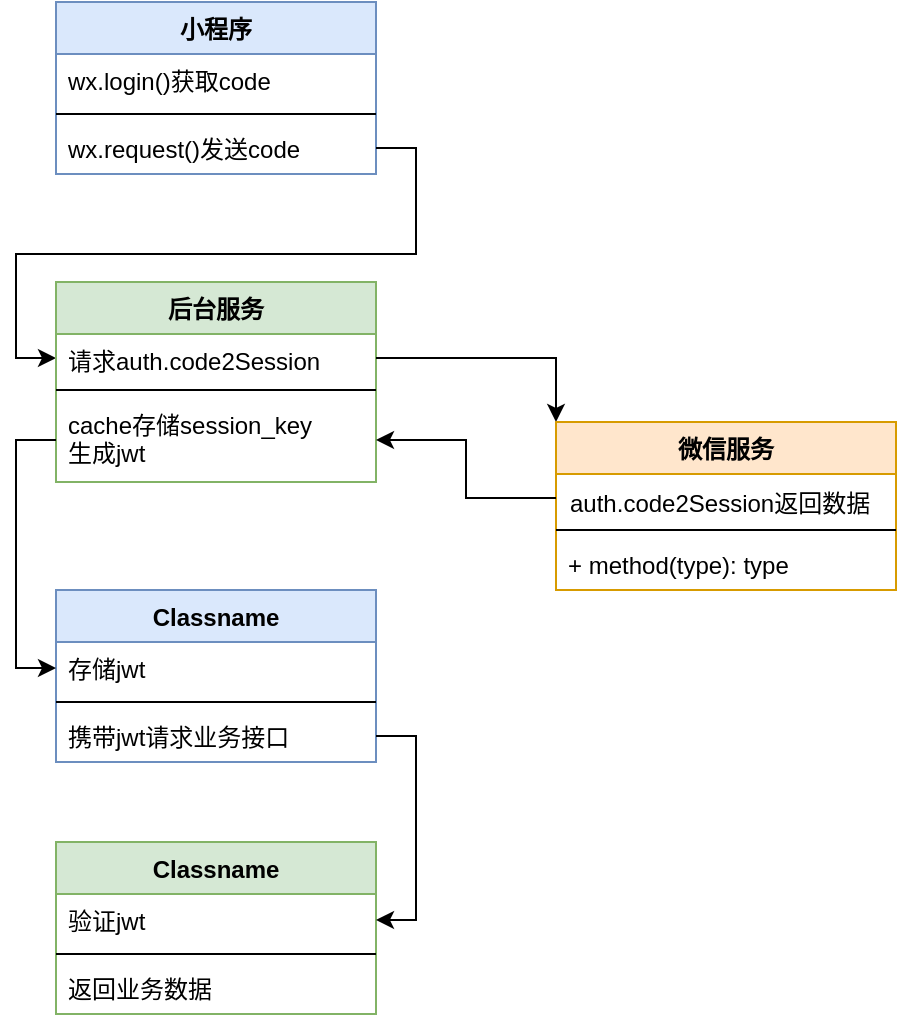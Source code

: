<mxfile version="15.0.4" type="github">
  <diagram id="19BO0YPX0hd9bhDFKlXe" name="第 1 页">
    <mxGraphModel dx="1373" dy="774" grid="1" gridSize="10" guides="1" tooltips="1" connect="1" arrows="1" fold="1" page="1" pageScale="1" pageWidth="827" pageHeight="1169" math="0" shadow="0">
      <root>
        <mxCell id="0" />
        <mxCell id="1" parent="0" />
        <mxCell id="qBcfan_NChV7agnDNDgU-2" value="小程序" style="swimlane;fontStyle=1;align=center;verticalAlign=top;childLayout=stackLayout;horizontal=1;startSize=26;horizontalStack=0;resizeParent=1;resizeParentMax=0;resizeLast=0;collapsible=1;marginBottom=0;fillColor=#dae8fc;strokeColor=#6c8ebf;" vertex="1" parent="1">
          <mxGeometry x="300" y="60" width="160" height="86" as="geometry">
            <mxRectangle x="300" y="60" width="100" height="26" as="alternateBounds" />
          </mxGeometry>
        </mxCell>
        <mxCell id="qBcfan_NChV7agnDNDgU-3" value="wx.login()获取code" style="text;strokeColor=none;fillColor=none;align=left;verticalAlign=top;spacingLeft=4;spacingRight=4;overflow=hidden;rotatable=0;points=[[0,0.5],[1,0.5]];portConstraint=eastwest;" vertex="1" parent="qBcfan_NChV7agnDNDgU-2">
          <mxGeometry y="26" width="160" height="26" as="geometry" />
        </mxCell>
        <mxCell id="qBcfan_NChV7agnDNDgU-4" value="" style="line;strokeWidth=1;fillColor=none;align=left;verticalAlign=middle;spacingTop=-1;spacingLeft=3;spacingRight=3;rotatable=0;labelPosition=right;points=[];portConstraint=eastwest;" vertex="1" parent="qBcfan_NChV7agnDNDgU-2">
          <mxGeometry y="52" width="160" height="8" as="geometry" />
        </mxCell>
        <mxCell id="qBcfan_NChV7agnDNDgU-5" value="wx.request()发送code" style="text;strokeColor=none;fillColor=none;align=left;verticalAlign=top;spacingLeft=4;spacingRight=4;overflow=hidden;rotatable=0;points=[[0,0.5],[1,0.5]];portConstraint=eastwest;" vertex="1" parent="qBcfan_NChV7agnDNDgU-2">
          <mxGeometry y="60" width="160" height="26" as="geometry" />
        </mxCell>
        <mxCell id="qBcfan_NChV7agnDNDgU-6" style="edgeStyle=orthogonalEdgeStyle;rounded=0;orthogonalLoop=1;jettySize=auto;html=1;exitX=1;exitY=0.5;exitDx=0;exitDy=0;entryX=0;entryY=0.5;entryDx=0;entryDy=0;" edge="1" parent="1" source="qBcfan_NChV7agnDNDgU-5" target="qBcfan_NChV7agnDNDgU-8">
          <mxGeometry relative="1" as="geometry">
            <mxPoint x="370" y="200" as="targetPoint" />
          </mxGeometry>
        </mxCell>
        <mxCell id="qBcfan_NChV7agnDNDgU-7" value="后台服务" style="swimlane;fontStyle=1;align=center;verticalAlign=top;childLayout=stackLayout;horizontal=1;startSize=26;horizontalStack=0;resizeParent=1;resizeParentMax=0;resizeLast=0;collapsible=1;marginBottom=0;fillColor=#d5e8d4;strokeColor=#82b366;" vertex="1" parent="1">
          <mxGeometry x="300" y="200" width="160" height="100" as="geometry">
            <mxRectangle x="300" y="200" width="100" height="26" as="alternateBounds" />
          </mxGeometry>
        </mxCell>
        <mxCell id="qBcfan_NChV7agnDNDgU-8" value="请求auth.code2Session" style="text;strokeColor=none;fillColor=none;align=left;verticalAlign=top;spacingLeft=4;spacingRight=4;overflow=hidden;rotatable=0;points=[[0,0.5],[1,0.5]];portConstraint=eastwest;" vertex="1" parent="qBcfan_NChV7agnDNDgU-7">
          <mxGeometry y="26" width="160" height="24" as="geometry" />
        </mxCell>
        <mxCell id="qBcfan_NChV7agnDNDgU-9" value="" style="line;strokeWidth=1;fillColor=none;align=left;verticalAlign=middle;spacingTop=-1;spacingLeft=3;spacingRight=3;rotatable=0;labelPosition=right;points=[];portConstraint=eastwest;" vertex="1" parent="qBcfan_NChV7agnDNDgU-7">
          <mxGeometry y="50" width="160" height="8" as="geometry" />
        </mxCell>
        <mxCell id="qBcfan_NChV7agnDNDgU-10" value="cache存储session_key&#xa;生成jwt" style="text;strokeColor=none;fillColor=none;align=left;verticalAlign=top;spacingLeft=4;spacingRight=4;overflow=hidden;rotatable=0;points=[[0,0.5],[1,0.5]];portConstraint=eastwest;" vertex="1" parent="qBcfan_NChV7agnDNDgU-7">
          <mxGeometry y="58" width="160" height="42" as="geometry" />
        </mxCell>
        <mxCell id="qBcfan_NChV7agnDNDgU-11" style="edgeStyle=orthogonalEdgeStyle;rounded=0;orthogonalLoop=1;jettySize=auto;html=1;exitX=1;exitY=0.5;exitDx=0;exitDy=0;entryX=0;entryY=0;entryDx=0;entryDy=0;" edge="1" parent="1" source="qBcfan_NChV7agnDNDgU-8" target="qBcfan_NChV7agnDNDgU-12">
          <mxGeometry relative="1" as="geometry">
            <mxPoint x="520" y="239" as="targetPoint" />
          </mxGeometry>
        </mxCell>
        <mxCell id="qBcfan_NChV7agnDNDgU-12" value="微信服务" style="swimlane;fontStyle=1;align=center;verticalAlign=top;childLayout=stackLayout;horizontal=1;startSize=26;horizontalStack=0;resizeParent=1;resizeParentMax=0;resizeLast=0;collapsible=1;marginBottom=0;fillColor=#ffe6cc;strokeColor=#d79b00;" vertex="1" parent="1">
          <mxGeometry x="550" y="270" width="170" height="84" as="geometry">
            <mxRectangle x="530" y="260" width="100" height="26" as="alternateBounds" />
          </mxGeometry>
        </mxCell>
        <mxCell id="qBcfan_NChV7agnDNDgU-13" value="auth.code2Session返回数据" style="text;strokeColor=none;fillColor=none;align=left;verticalAlign=top;spacingLeft=4;spacingRight=4;overflow=hidden;rotatable=0;points=[[0,0.5],[1,0.5]];portConstraint=eastwest;fontSize=12;spacing=3;rounded=0;glass=0;shadow=0;sketch=0;" vertex="1" parent="qBcfan_NChV7agnDNDgU-12">
          <mxGeometry y="26" width="170" height="24" as="geometry" />
        </mxCell>
        <mxCell id="qBcfan_NChV7agnDNDgU-14" value="" style="line;strokeWidth=1;fillColor=none;align=left;verticalAlign=middle;spacingTop=-1;spacingLeft=3;spacingRight=3;rotatable=0;labelPosition=right;points=[];portConstraint=eastwest;" vertex="1" parent="qBcfan_NChV7agnDNDgU-12">
          <mxGeometry y="50" width="170" height="8" as="geometry" />
        </mxCell>
        <mxCell id="qBcfan_NChV7agnDNDgU-15" value="+ method(type): type" style="text;strokeColor=none;fillColor=none;align=left;verticalAlign=top;spacingLeft=4;spacingRight=4;overflow=hidden;rotatable=0;points=[[0,0.5],[1,0.5]];portConstraint=eastwest;" vertex="1" parent="qBcfan_NChV7agnDNDgU-12">
          <mxGeometry y="58" width="170" height="26" as="geometry" />
        </mxCell>
        <mxCell id="qBcfan_NChV7agnDNDgU-23" style="edgeStyle=orthogonalEdgeStyle;rounded=0;orthogonalLoop=1;jettySize=auto;html=1;exitX=0;exitY=0.5;exitDx=0;exitDy=0;entryX=1;entryY=0.5;entryDx=0;entryDy=0;fontSize=12;startSize=26;" edge="1" parent="1" source="qBcfan_NChV7agnDNDgU-13" target="qBcfan_NChV7agnDNDgU-10">
          <mxGeometry relative="1" as="geometry" />
        </mxCell>
        <mxCell id="qBcfan_NChV7agnDNDgU-24" value="Classname" style="swimlane;fontStyle=1;align=center;verticalAlign=top;childLayout=stackLayout;horizontal=1;startSize=26;horizontalStack=0;resizeParent=1;resizeParentMax=0;resizeLast=0;collapsible=1;marginBottom=0;rounded=0;shadow=0;glass=0;sketch=0;fontSize=12;strokeColor=#6c8ebf;fillColor=#dae8fc;html=0;" vertex="1" parent="1">
          <mxGeometry x="300" y="354" width="160" height="86" as="geometry" />
        </mxCell>
        <mxCell id="qBcfan_NChV7agnDNDgU-25" value="存储jwt" style="text;strokeColor=none;fillColor=none;align=left;verticalAlign=top;spacingLeft=4;spacingRight=4;overflow=hidden;rotatable=0;points=[[0,0.5],[1,0.5]];portConstraint=eastwest;" vertex="1" parent="qBcfan_NChV7agnDNDgU-24">
          <mxGeometry y="26" width="160" height="26" as="geometry" />
        </mxCell>
        <mxCell id="qBcfan_NChV7agnDNDgU-26" value="" style="line;strokeWidth=1;fillColor=none;align=left;verticalAlign=middle;spacingTop=-1;spacingLeft=3;spacingRight=3;rotatable=0;labelPosition=right;points=[];portConstraint=eastwest;" vertex="1" parent="qBcfan_NChV7agnDNDgU-24">
          <mxGeometry y="52" width="160" height="8" as="geometry" />
        </mxCell>
        <mxCell id="qBcfan_NChV7agnDNDgU-27" value="携带jwt请求业务接口" style="text;strokeColor=none;fillColor=none;align=left;verticalAlign=top;spacingLeft=4;spacingRight=4;overflow=hidden;rotatable=0;points=[[0,0.5],[1,0.5]];portConstraint=eastwest;" vertex="1" parent="qBcfan_NChV7agnDNDgU-24">
          <mxGeometry y="60" width="160" height="26" as="geometry" />
        </mxCell>
        <mxCell id="qBcfan_NChV7agnDNDgU-28" style="edgeStyle=orthogonalEdgeStyle;rounded=0;orthogonalLoop=1;jettySize=auto;html=1;exitX=0;exitY=0.5;exitDx=0;exitDy=0;entryX=0;entryY=0.5;entryDx=0;entryDy=0;fontSize=12;startSize=26;" edge="1" parent="1" source="qBcfan_NChV7agnDNDgU-10" target="qBcfan_NChV7agnDNDgU-25">
          <mxGeometry relative="1" as="geometry" />
        </mxCell>
        <mxCell id="qBcfan_NChV7agnDNDgU-29" value="Classname" style="swimlane;fontStyle=1;align=center;verticalAlign=top;childLayout=stackLayout;horizontal=1;startSize=26;horizontalStack=0;resizeParent=1;resizeParentMax=0;resizeLast=0;collapsible=1;marginBottom=0;rounded=0;shadow=0;glass=0;sketch=0;fontSize=12;strokeColor=#82b366;fillColor=#d5e8d4;html=0;" vertex="1" parent="1">
          <mxGeometry x="300" y="480" width="160" height="86" as="geometry" />
        </mxCell>
        <mxCell id="qBcfan_NChV7agnDNDgU-30" value="验证jwt" style="text;strokeColor=none;fillColor=none;align=left;verticalAlign=top;spacingLeft=4;spacingRight=4;overflow=hidden;rotatable=0;points=[[0,0.5],[1,0.5]];portConstraint=eastwest;" vertex="1" parent="qBcfan_NChV7agnDNDgU-29">
          <mxGeometry y="26" width="160" height="26" as="geometry" />
        </mxCell>
        <mxCell id="qBcfan_NChV7agnDNDgU-31" value="" style="line;strokeWidth=1;fillColor=none;align=left;verticalAlign=middle;spacingTop=-1;spacingLeft=3;spacingRight=3;rotatable=0;labelPosition=right;points=[];portConstraint=eastwest;" vertex="1" parent="qBcfan_NChV7agnDNDgU-29">
          <mxGeometry y="52" width="160" height="8" as="geometry" />
        </mxCell>
        <mxCell id="qBcfan_NChV7agnDNDgU-32" value="返回业务数据" style="text;strokeColor=none;fillColor=none;align=left;verticalAlign=top;spacingLeft=4;spacingRight=4;overflow=hidden;rotatable=0;points=[[0,0.5],[1,0.5]];portConstraint=eastwest;" vertex="1" parent="qBcfan_NChV7agnDNDgU-29">
          <mxGeometry y="60" width="160" height="26" as="geometry" />
        </mxCell>
        <mxCell id="qBcfan_NChV7agnDNDgU-34" style="edgeStyle=orthogonalEdgeStyle;rounded=0;orthogonalLoop=1;jettySize=auto;html=1;exitX=1;exitY=0.5;exitDx=0;exitDy=0;entryX=1;entryY=0.5;entryDx=0;entryDy=0;fontSize=12;startSize=26;" edge="1" parent="1" source="qBcfan_NChV7agnDNDgU-27" target="qBcfan_NChV7agnDNDgU-30">
          <mxGeometry relative="1" as="geometry" />
        </mxCell>
      </root>
    </mxGraphModel>
  </diagram>
</mxfile>
